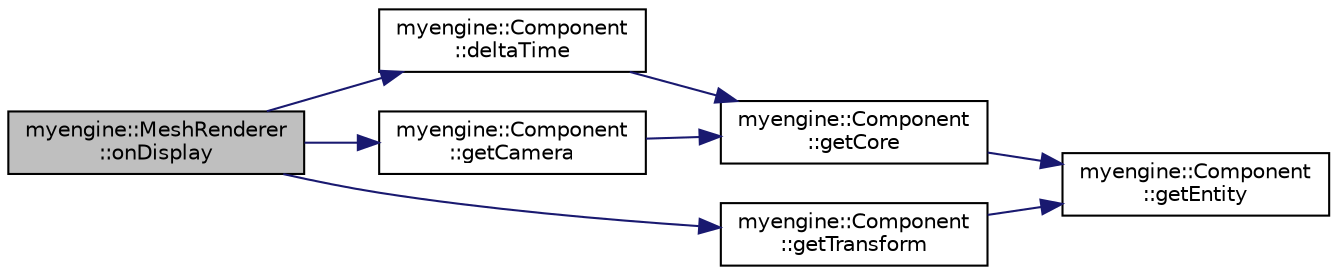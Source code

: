 digraph "myengine::MeshRenderer::onDisplay"
{
 // LATEX_PDF_SIZE
  edge [fontname="Helvetica",fontsize="10",labelfontname="Helvetica",labelfontsize="10"];
  node [fontname="Helvetica",fontsize="10",shape=record];
  rankdir="LR";
  Node1 [label="myengine::MeshRenderer\l::onDisplay",height=0.2,width=0.4,color="black", fillcolor="grey75", style="filled", fontcolor="black",tooltip="Draws the model."];
  Node1 -> Node2 [color="midnightblue",fontsize="10",style="solid",fontname="Helvetica"];
  Node2 [label="myengine::Component\l::deltaTime",height=0.2,width=0.4,color="black", fillcolor="white", style="filled",URL="$structmyengine_1_1_component.html#a4e0612b358101d355cfdc455712c5136",tooltip="Returns the deltaTime."];
  Node2 -> Node3 [color="midnightblue",fontsize="10",style="solid",fontname="Helvetica"];
  Node3 [label="myengine::Component\l::getCore",height=0.2,width=0.4,color="black", fillcolor="white", style="filled",URL="$structmyengine_1_1_component.html#a2b80c2d91dac8f429f6b6f6305d7c5be",tooltip="Returns the Core."];
  Node3 -> Node4 [color="midnightblue",fontsize="10",style="solid",fontname="Helvetica"];
  Node4 [label="myengine::Component\l::getEntity",height=0.2,width=0.4,color="black", fillcolor="white", style="filled",URL="$structmyengine_1_1_component.html#af409385720cc0c533e8812e8857ba161",tooltip="Returns the Entity."];
  Node1 -> Node5 [color="midnightblue",fontsize="10",style="solid",fontname="Helvetica"];
  Node5 [label="myengine::Component\l::getCamera",height=0.2,width=0.4,color="black", fillcolor="white", style="filled",URL="$structmyengine_1_1_component.html#a3c4a94098f91b2602ce73a81d0bc9570",tooltip="Returns the Camera."];
  Node5 -> Node3 [color="midnightblue",fontsize="10",style="solid",fontname="Helvetica"];
  Node1 -> Node6 [color="midnightblue",fontsize="10",style="solid",fontname="Helvetica"];
  Node6 [label="myengine::Component\l::getTransform",height=0.2,width=0.4,color="black", fillcolor="white", style="filled",URL="$structmyengine_1_1_component.html#a2b5712d1253884531aee523c1d277260",tooltip="Returns the Transform."];
  Node6 -> Node4 [color="midnightblue",fontsize="10",style="solid",fontname="Helvetica"];
}
